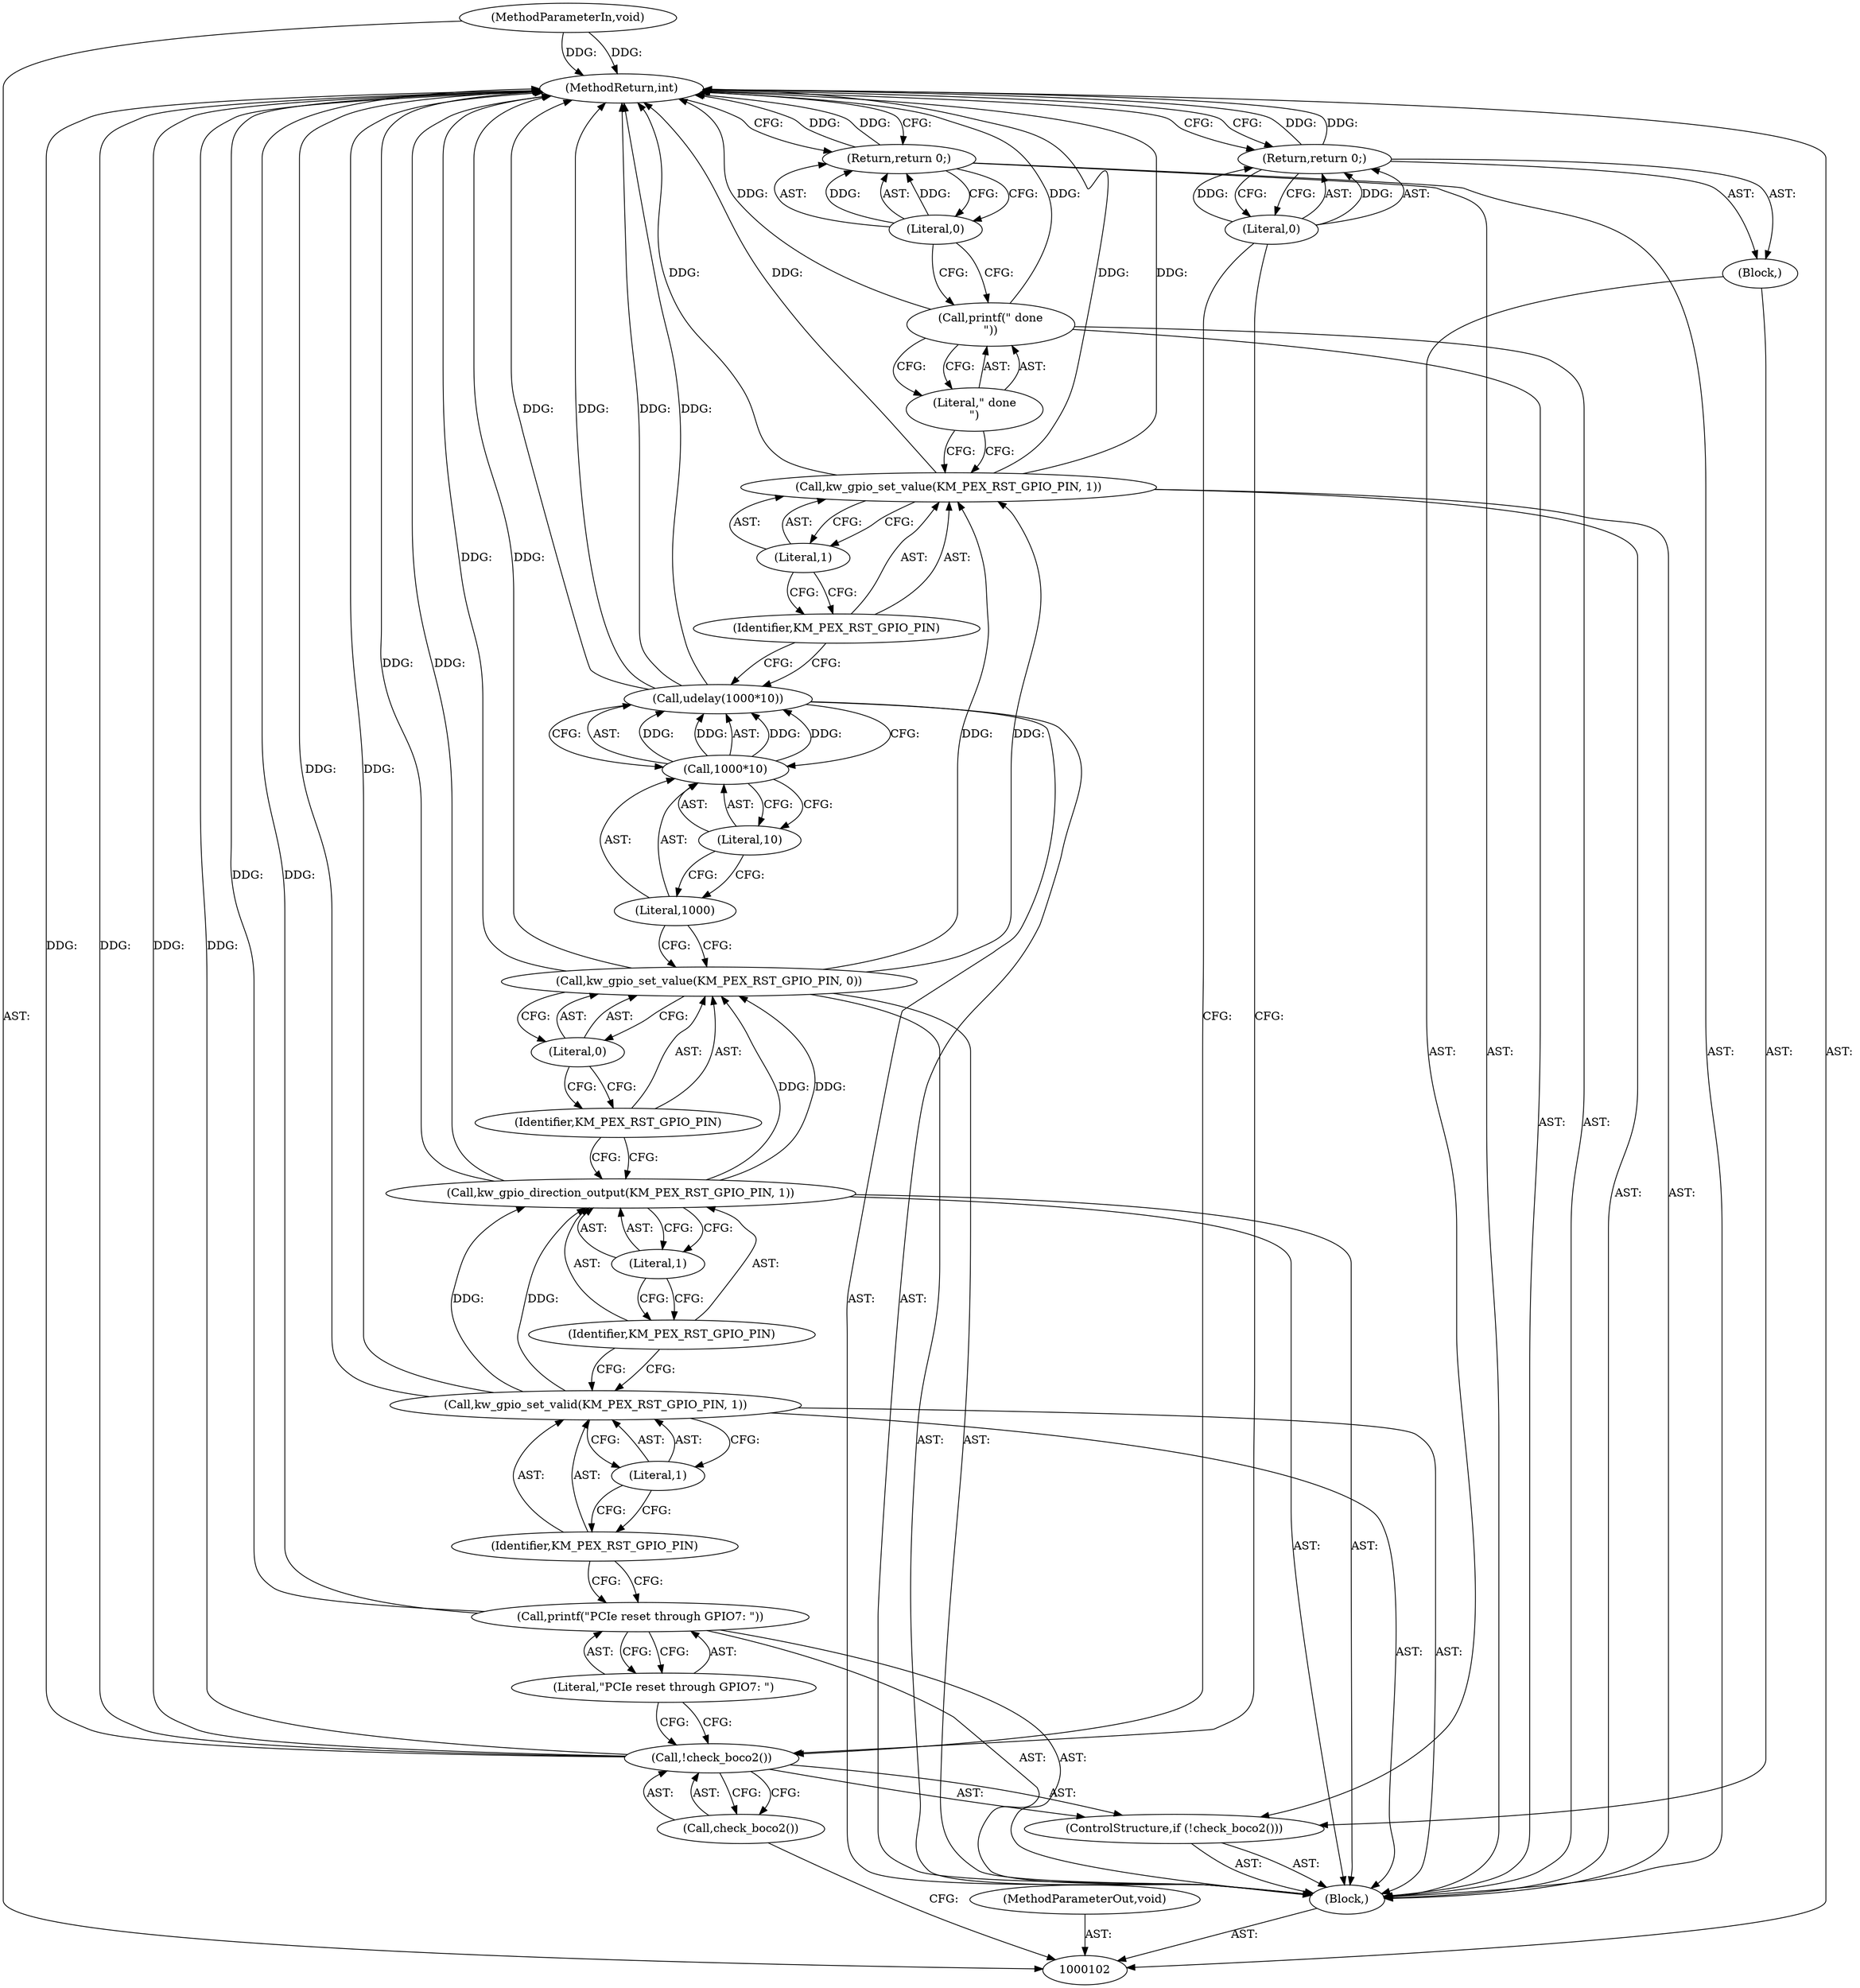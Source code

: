 digraph "1_u-boot_master_1" {
"1000133" [label="(MethodReturn,int)"];
"1000103" [label="(MethodParameterIn,void)"];
"1000174" [label="(MethodParameterOut,void)"];
"1000116" [label="(Call,kw_gpio_direction_output(KM_PEX_RST_GPIO_PIN, 1))"];
"1000117" [label="(Identifier,KM_PEX_RST_GPIO_PIN)"];
"1000118" [label="(Literal,1)"];
"1000119" [label="(Call,kw_gpio_set_value(KM_PEX_RST_GPIO_PIN, 0))"];
"1000120" [label="(Identifier,KM_PEX_RST_GPIO_PIN)"];
"1000121" [label="(Literal,0)"];
"1000122" [label="(Call,udelay(1000*10))"];
"1000125" [label="(Literal,10)"];
"1000123" [label="(Call,1000*10)"];
"1000124" [label="(Literal,1000)"];
"1000126" [label="(Call,kw_gpio_set_value(KM_PEX_RST_GPIO_PIN, 1))"];
"1000127" [label="(Identifier,KM_PEX_RST_GPIO_PIN)"];
"1000128" [label="(Literal,1)"];
"1000129" [label="(Call,printf(\" done\n\"))"];
"1000130" [label="(Literal,\" done\n\")"];
"1000131" [label="(Return,return 0;)"];
"1000132" [label="(Literal,0)"];
"1000104" [label="(Block,)"];
"1000105" [label="(ControlStructure,if (!check_boco2()))"];
"1000108" [label="(Block,)"];
"1000106" [label="(Call,!check_boco2())"];
"1000107" [label="(Call,check_boco2())"];
"1000109" [label="(Return,return 0;)"];
"1000110" [label="(Literal,0)"];
"1000111" [label="(Call,printf(\"PCIe reset through GPIO7: \"))"];
"1000112" [label="(Literal,\"PCIe reset through GPIO7: \")"];
"1000113" [label="(Call,kw_gpio_set_valid(KM_PEX_RST_GPIO_PIN, 1))"];
"1000114" [label="(Identifier,KM_PEX_RST_GPIO_PIN)"];
"1000115" [label="(Literal,1)"];
"1000133" -> "1000102"  [label="AST: "];
"1000133" -> "1000109"  [label="CFG: "];
"1000133" -> "1000131"  [label="CFG: "];
"1000126" -> "1000133"  [label="DDG: "];
"1000126" -> "1000133"  [label="DDG: "];
"1000106" -> "1000133"  [label="DDG: "];
"1000106" -> "1000133"  [label="DDG: "];
"1000122" -> "1000133"  [label="DDG: "];
"1000122" -> "1000133"  [label="DDG: "];
"1000113" -> "1000133"  [label="DDG: "];
"1000119" -> "1000133"  [label="DDG: "];
"1000129" -> "1000133"  [label="DDG: "];
"1000103" -> "1000133"  [label="DDG: "];
"1000111" -> "1000133"  [label="DDG: "];
"1000116" -> "1000133"  [label="DDG: "];
"1000131" -> "1000133"  [label="DDG: "];
"1000109" -> "1000133"  [label="DDG: "];
"1000103" -> "1000102"  [label="AST: "];
"1000103" -> "1000133"  [label="DDG: "];
"1000174" -> "1000102"  [label="AST: "];
"1000116" -> "1000104"  [label="AST: "];
"1000116" -> "1000118"  [label="CFG: "];
"1000117" -> "1000116"  [label="AST: "];
"1000118" -> "1000116"  [label="AST: "];
"1000120" -> "1000116"  [label="CFG: "];
"1000116" -> "1000133"  [label="DDG: "];
"1000113" -> "1000116"  [label="DDG: "];
"1000116" -> "1000119"  [label="DDG: "];
"1000117" -> "1000116"  [label="AST: "];
"1000117" -> "1000113"  [label="CFG: "];
"1000118" -> "1000117"  [label="CFG: "];
"1000118" -> "1000116"  [label="AST: "];
"1000118" -> "1000117"  [label="CFG: "];
"1000116" -> "1000118"  [label="CFG: "];
"1000119" -> "1000104"  [label="AST: "];
"1000119" -> "1000121"  [label="CFG: "];
"1000120" -> "1000119"  [label="AST: "];
"1000121" -> "1000119"  [label="AST: "];
"1000124" -> "1000119"  [label="CFG: "];
"1000119" -> "1000133"  [label="DDG: "];
"1000116" -> "1000119"  [label="DDG: "];
"1000119" -> "1000126"  [label="DDG: "];
"1000120" -> "1000119"  [label="AST: "];
"1000120" -> "1000116"  [label="CFG: "];
"1000121" -> "1000120"  [label="CFG: "];
"1000121" -> "1000119"  [label="AST: "];
"1000121" -> "1000120"  [label="CFG: "];
"1000119" -> "1000121"  [label="CFG: "];
"1000122" -> "1000104"  [label="AST: "];
"1000122" -> "1000123"  [label="CFG: "];
"1000123" -> "1000122"  [label="AST: "];
"1000127" -> "1000122"  [label="CFG: "];
"1000122" -> "1000133"  [label="DDG: "];
"1000122" -> "1000133"  [label="DDG: "];
"1000123" -> "1000122"  [label="DDG: "];
"1000123" -> "1000122"  [label="DDG: "];
"1000125" -> "1000123"  [label="AST: "];
"1000125" -> "1000124"  [label="CFG: "];
"1000123" -> "1000125"  [label="CFG: "];
"1000123" -> "1000122"  [label="AST: "];
"1000123" -> "1000125"  [label="CFG: "];
"1000124" -> "1000123"  [label="AST: "];
"1000125" -> "1000123"  [label="AST: "];
"1000122" -> "1000123"  [label="CFG: "];
"1000123" -> "1000122"  [label="DDG: "];
"1000123" -> "1000122"  [label="DDG: "];
"1000124" -> "1000123"  [label="AST: "];
"1000124" -> "1000119"  [label="CFG: "];
"1000125" -> "1000124"  [label="CFG: "];
"1000126" -> "1000104"  [label="AST: "];
"1000126" -> "1000128"  [label="CFG: "];
"1000127" -> "1000126"  [label="AST: "];
"1000128" -> "1000126"  [label="AST: "];
"1000130" -> "1000126"  [label="CFG: "];
"1000126" -> "1000133"  [label="DDG: "];
"1000126" -> "1000133"  [label="DDG: "];
"1000119" -> "1000126"  [label="DDG: "];
"1000127" -> "1000126"  [label="AST: "];
"1000127" -> "1000122"  [label="CFG: "];
"1000128" -> "1000127"  [label="CFG: "];
"1000128" -> "1000126"  [label="AST: "];
"1000128" -> "1000127"  [label="CFG: "];
"1000126" -> "1000128"  [label="CFG: "];
"1000129" -> "1000104"  [label="AST: "];
"1000129" -> "1000130"  [label="CFG: "];
"1000130" -> "1000129"  [label="AST: "];
"1000132" -> "1000129"  [label="CFG: "];
"1000129" -> "1000133"  [label="DDG: "];
"1000130" -> "1000129"  [label="AST: "];
"1000130" -> "1000126"  [label="CFG: "];
"1000129" -> "1000130"  [label="CFG: "];
"1000131" -> "1000104"  [label="AST: "];
"1000131" -> "1000132"  [label="CFG: "];
"1000132" -> "1000131"  [label="AST: "];
"1000133" -> "1000131"  [label="CFG: "];
"1000131" -> "1000133"  [label="DDG: "];
"1000132" -> "1000131"  [label="DDG: "];
"1000132" -> "1000131"  [label="AST: "];
"1000132" -> "1000129"  [label="CFG: "];
"1000131" -> "1000132"  [label="CFG: "];
"1000132" -> "1000131"  [label="DDG: "];
"1000104" -> "1000102"  [label="AST: "];
"1000105" -> "1000104"  [label="AST: "];
"1000111" -> "1000104"  [label="AST: "];
"1000113" -> "1000104"  [label="AST: "];
"1000116" -> "1000104"  [label="AST: "];
"1000119" -> "1000104"  [label="AST: "];
"1000122" -> "1000104"  [label="AST: "];
"1000126" -> "1000104"  [label="AST: "];
"1000129" -> "1000104"  [label="AST: "];
"1000131" -> "1000104"  [label="AST: "];
"1000105" -> "1000104"  [label="AST: "];
"1000106" -> "1000105"  [label="AST: "];
"1000108" -> "1000105"  [label="AST: "];
"1000108" -> "1000105"  [label="AST: "];
"1000109" -> "1000108"  [label="AST: "];
"1000106" -> "1000105"  [label="AST: "];
"1000106" -> "1000107"  [label="CFG: "];
"1000107" -> "1000106"  [label="AST: "];
"1000110" -> "1000106"  [label="CFG: "];
"1000112" -> "1000106"  [label="CFG: "];
"1000106" -> "1000133"  [label="DDG: "];
"1000106" -> "1000133"  [label="DDG: "];
"1000107" -> "1000106"  [label="AST: "];
"1000107" -> "1000102"  [label="CFG: "];
"1000106" -> "1000107"  [label="CFG: "];
"1000109" -> "1000108"  [label="AST: "];
"1000109" -> "1000110"  [label="CFG: "];
"1000110" -> "1000109"  [label="AST: "];
"1000133" -> "1000109"  [label="CFG: "];
"1000109" -> "1000133"  [label="DDG: "];
"1000110" -> "1000109"  [label="DDG: "];
"1000110" -> "1000109"  [label="AST: "];
"1000110" -> "1000106"  [label="CFG: "];
"1000109" -> "1000110"  [label="CFG: "];
"1000110" -> "1000109"  [label="DDG: "];
"1000111" -> "1000104"  [label="AST: "];
"1000111" -> "1000112"  [label="CFG: "];
"1000112" -> "1000111"  [label="AST: "];
"1000114" -> "1000111"  [label="CFG: "];
"1000111" -> "1000133"  [label="DDG: "];
"1000112" -> "1000111"  [label="AST: "];
"1000112" -> "1000106"  [label="CFG: "];
"1000111" -> "1000112"  [label="CFG: "];
"1000113" -> "1000104"  [label="AST: "];
"1000113" -> "1000115"  [label="CFG: "];
"1000114" -> "1000113"  [label="AST: "];
"1000115" -> "1000113"  [label="AST: "];
"1000117" -> "1000113"  [label="CFG: "];
"1000113" -> "1000133"  [label="DDG: "];
"1000113" -> "1000116"  [label="DDG: "];
"1000114" -> "1000113"  [label="AST: "];
"1000114" -> "1000111"  [label="CFG: "];
"1000115" -> "1000114"  [label="CFG: "];
"1000115" -> "1000113"  [label="AST: "];
"1000115" -> "1000114"  [label="CFG: "];
"1000113" -> "1000115"  [label="CFG: "];
}
